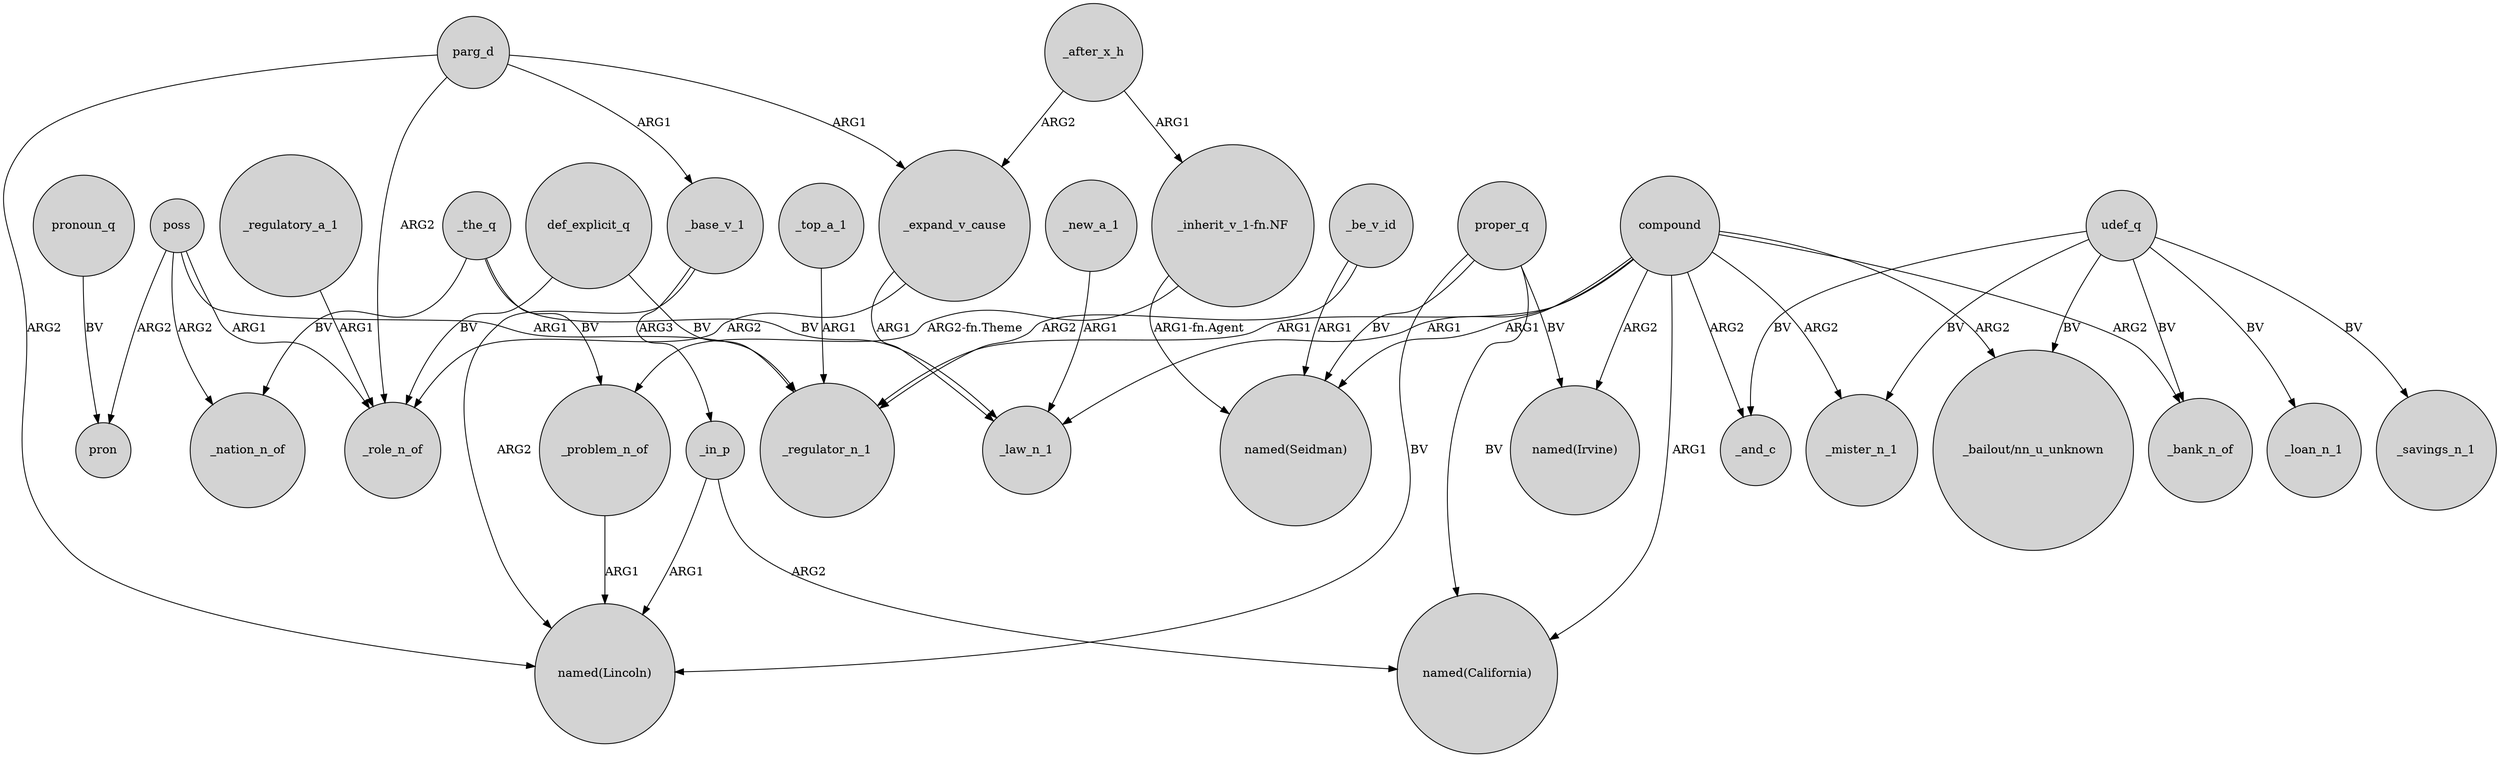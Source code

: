 digraph {
	node [shape=circle style=filled]
	_in_p -> "named(California)" [label=ARG2]
	"_inherit_v_1-fn.NF" -> "named(Seidman)" [label="ARG1-fn.Agent"]
	def_explicit_q -> _regulator_n_1 [label=BV]
	compound -> _bank_n_of [label=ARG2]
	_top_a_1 -> _regulator_n_1 [label=ARG1]
	poss -> pron [label=ARG2]
	_expand_v_cause -> _role_n_of [label=ARG2]
	parg_d -> _role_n_of [label=ARG2]
	_be_v_id -> "named(Seidman)" [label=ARG1]
	_after_x_h -> "_inherit_v_1-fn.NF" [label=ARG1]
	_regulatory_a_1 -> _role_n_of [label=ARG1]
	compound -> _mister_n_1 [label=ARG2]
	udef_q -> _loan_n_1 [label=BV]
	compound -> "_bailout/nn_u_unknown" [label=ARG2]
	_the_q -> _problem_n_of [label=BV]
	udef_q -> _mister_n_1 [label=BV]
	proper_q -> "named(California)" [label=BV]
	udef_q -> _savings_n_1 [label=BV]
	"_inherit_v_1-fn.NF" -> _problem_n_of [label="ARG2-fn.Theme"]
	compound -> "named(Irvine)" [label=ARG2]
	poss -> _role_n_of [label=ARG1]
	_expand_v_cause -> _law_n_1 [label=ARG1]
	proper_q -> "named(Lincoln)" [label=BV]
	proper_q -> "named(Irvine)" [label=BV]
	poss -> _regulator_n_1 [label=ARG1]
	proper_q -> "named(Seidman)" [label=BV]
	_base_v_1 -> "named(Lincoln)" [label=ARG2]
	pronoun_q -> pron [label=BV]
	compound -> _and_c [label=ARG2]
	compound -> "named(California)" [label=ARG1]
	parg_d -> "named(Lincoln)" [label=ARG2]
	_the_q -> _nation_n_of [label=BV]
	_in_p -> "named(Lincoln)" [label=ARG1]
	udef_q -> "_bailout/nn_u_unknown" [label=BV]
	_problem_n_of -> "named(Lincoln)" [label=ARG1]
	parg_d -> _expand_v_cause [label=ARG1]
	_the_q -> _law_n_1 [label=BV]
	_base_v_1 -> _in_p [label=ARG3]
	poss -> _nation_n_of [label=ARG2]
	def_explicit_q -> _role_n_of [label=BV]
	parg_d -> _base_v_1 [label=ARG1]
	_after_x_h -> _expand_v_cause [label=ARG2]
	compound -> _law_n_1 [label=ARG1]
	compound -> _regulator_n_1 [label=ARG1]
	_new_a_1 -> _law_n_1 [label=ARG1]
	udef_q -> _and_c [label=BV]
	_be_v_id -> _regulator_n_1 [label=ARG2]
	compound -> "named(Seidman)" [label=ARG1]
	udef_q -> _bank_n_of [label=BV]
}
